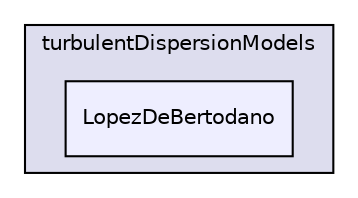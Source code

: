 digraph "applications/solvers/multiphase/twoPhaseEulerFoam/interfacialModels/turbulentDispersionModels/LopezDeBertodano" {
  bgcolor=transparent;
  compound=true
  node [ fontsize="10", fontname="Helvetica"];
  edge [ labelfontsize="10", labelfontname="Helvetica"];
  subgraph clusterdir_5aa708de83d803d157d448a53cf133e9 {
    graph [ bgcolor="#ddddee", pencolor="black", label="turbulentDispersionModels" fontname="Helvetica", fontsize="10", URL="dir_5aa708de83d803d157d448a53cf133e9.html"]
  dir_a48572131cebb6ac56c6813420f55651 [shape=box, label="LopezDeBertodano", style="filled", fillcolor="#eeeeff", pencolor="black", URL="dir_a48572131cebb6ac56c6813420f55651.html"];
  }
}
